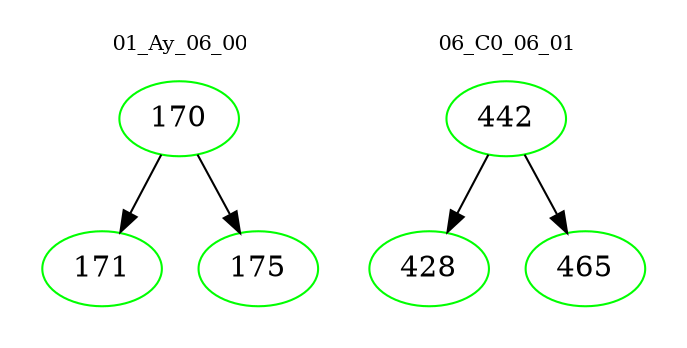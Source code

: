 digraph{
subgraph cluster_0 {
color = white
label = "01_Ay_06_00";
fontsize=10;
T0_170 [label="170", color="green"]
T0_170 -> T0_171 [color="black"]
T0_171 [label="171", color="green"]
T0_170 -> T0_175 [color="black"]
T0_175 [label="175", color="green"]
}
subgraph cluster_1 {
color = white
label = "06_C0_06_01";
fontsize=10;
T1_442 [label="442", color="green"]
T1_442 -> T1_428 [color="black"]
T1_428 [label="428", color="green"]
T1_442 -> T1_465 [color="black"]
T1_465 [label="465", color="green"]
}
}

